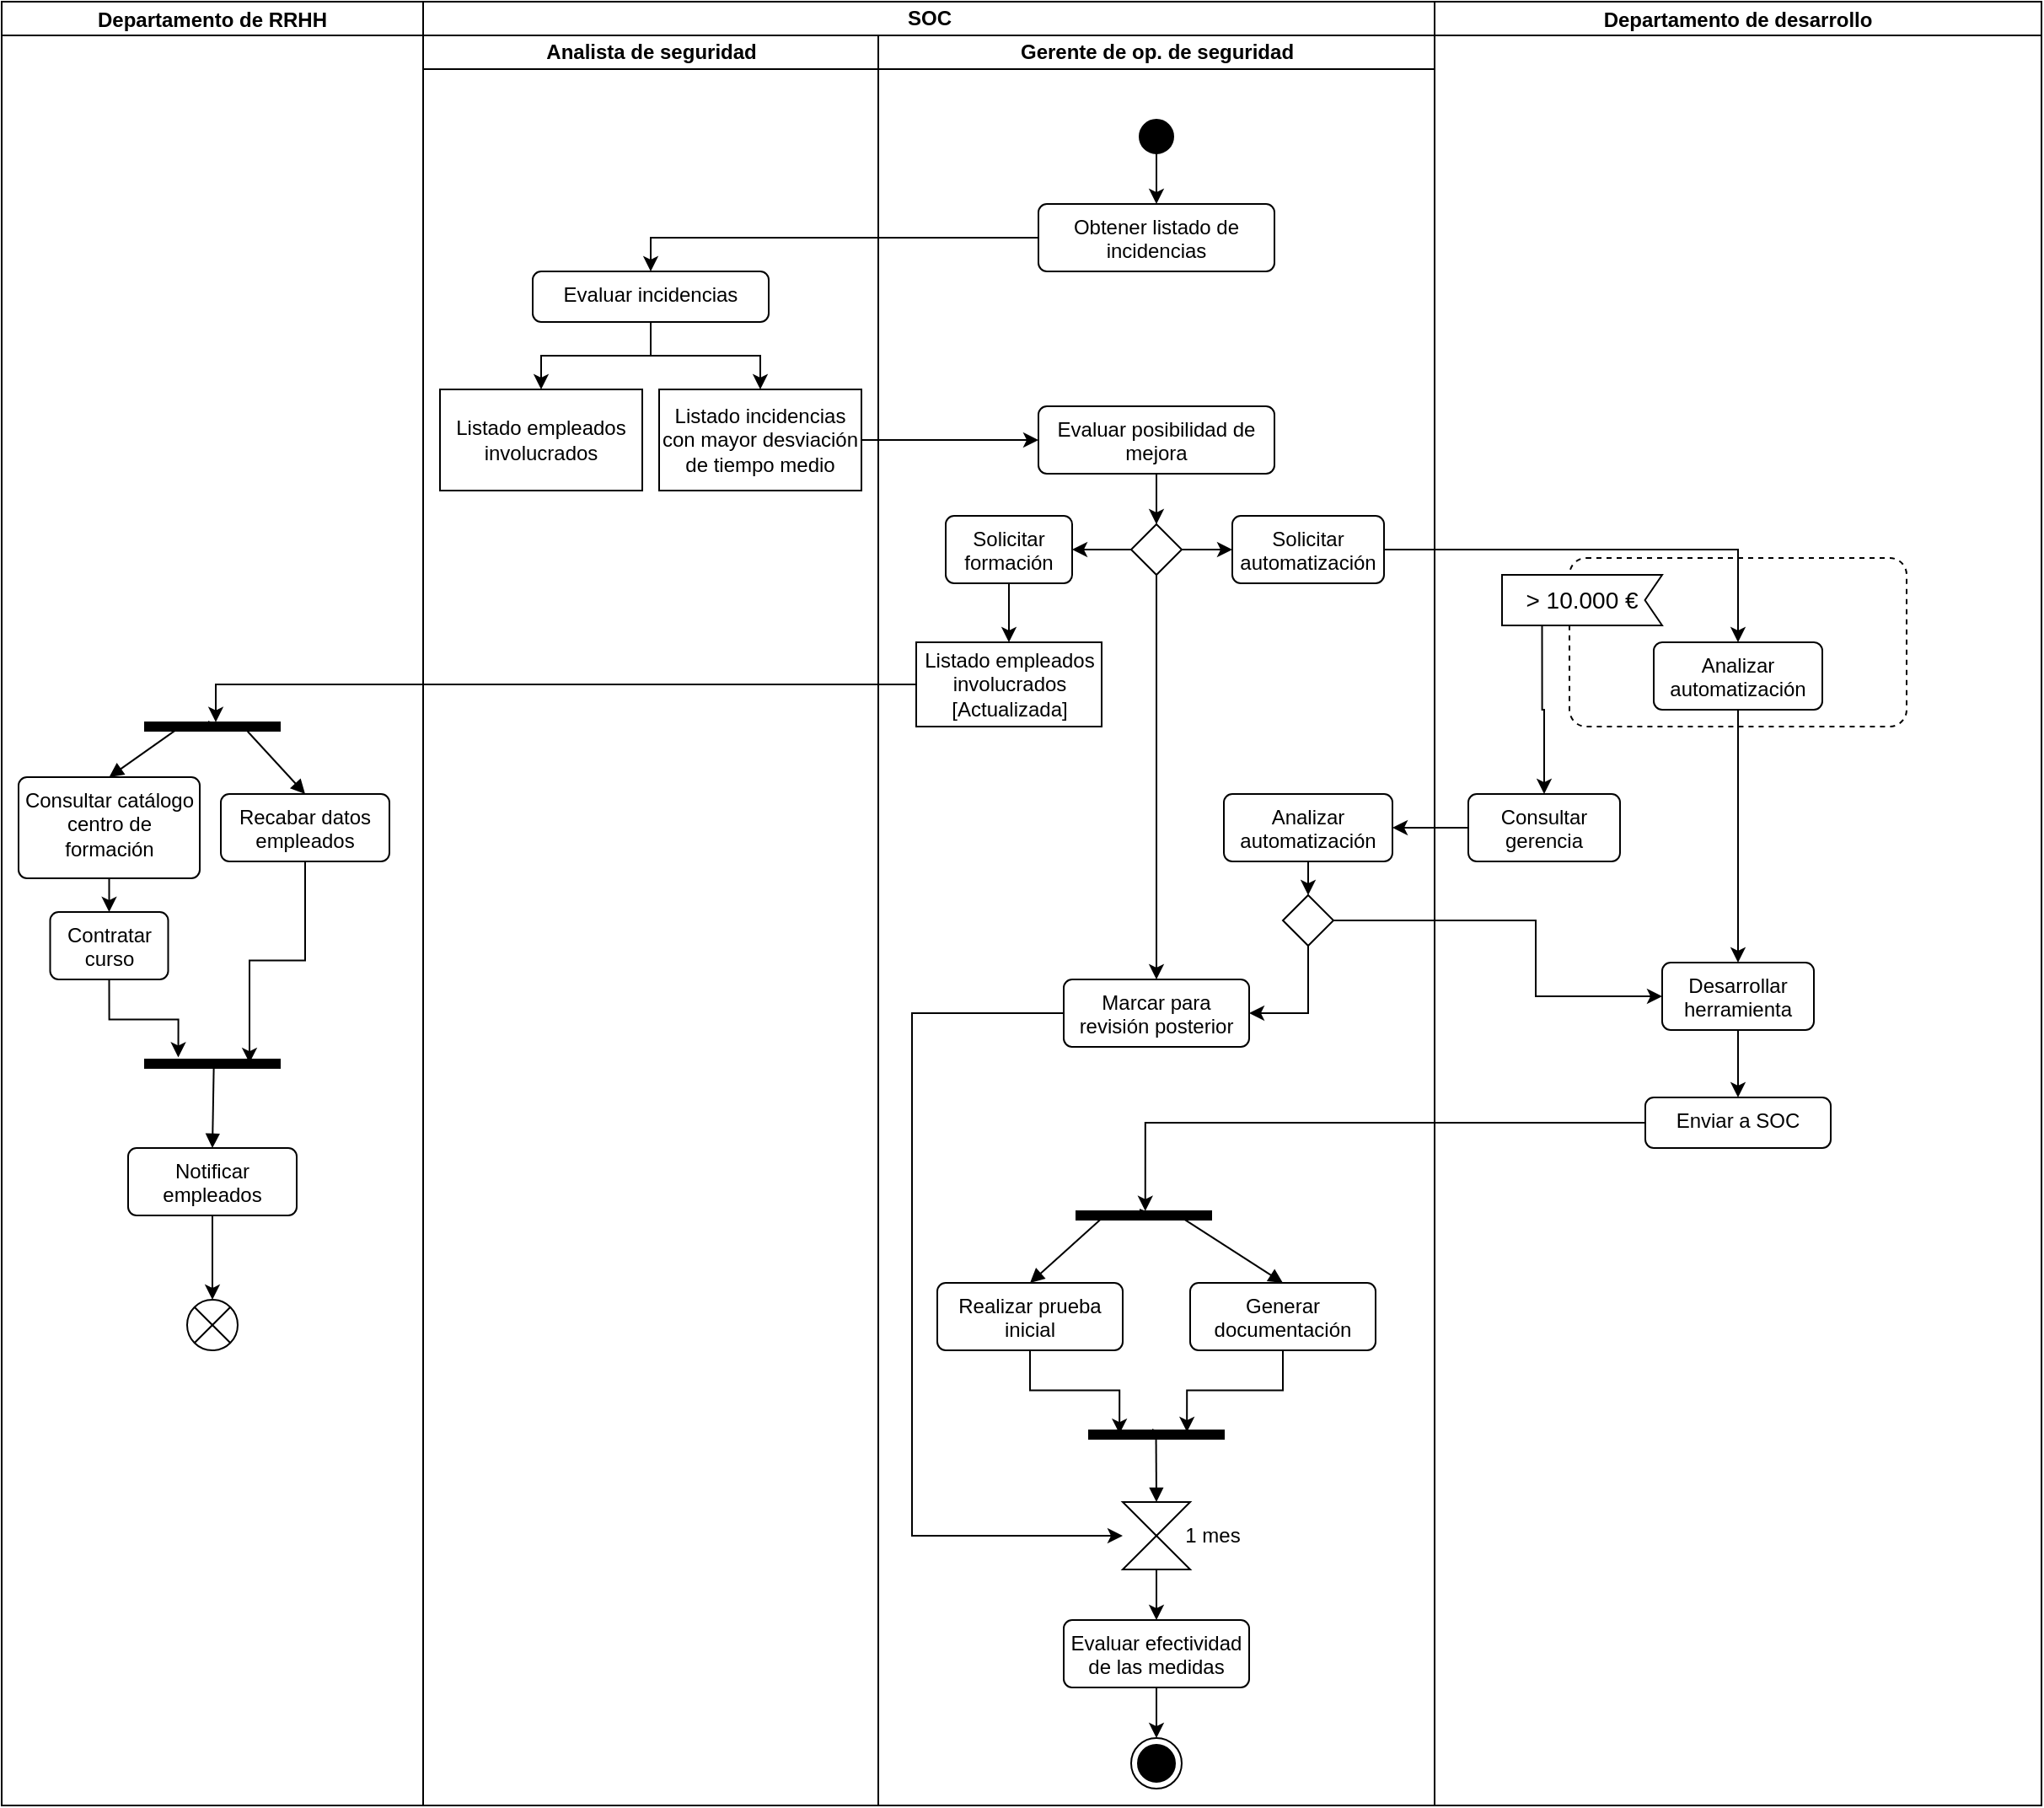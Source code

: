 <mxfile version="26.0.9">
  <diagram name="Página-1" id="P1R4cx2Ud3vtf2QD-WIv">
    <mxGraphModel dx="2206" dy="1351" grid="1" gridSize="10" guides="1" tooltips="1" connect="1" arrows="1" fold="1" page="1" pageScale="1" pageWidth="3300" pageHeight="4681" math="0" shadow="0">
      <root>
        <mxCell id="0" />
        <mxCell id="1" parent="0" />
        <mxCell id="9mjTdynTitgVb2BbLHVz-1" value="SOC" style="swimlane;childLayout=stackLayout;resizeParent=1;resizeParentMax=0;startSize=20;html=1;" vertex="1" parent="1">
          <mxGeometry x="800" y="250" width="600" height="1070" as="geometry" />
        </mxCell>
        <mxCell id="9mjTdynTitgVb2BbLHVz-2" value="Analista de seguridad" style="swimlane;startSize=20;html=1;" vertex="1" parent="9mjTdynTitgVb2BbLHVz-1">
          <mxGeometry y="20" width="270" height="1050" as="geometry" />
        </mxCell>
        <mxCell id="9mjTdynTitgVb2BbLHVz-14" style="edgeStyle=orthogonalEdgeStyle;rounded=0;orthogonalLoop=1;jettySize=auto;html=1;exitX=0.5;exitY=1;exitDx=0;exitDy=0;" edge="1" parent="9mjTdynTitgVb2BbLHVz-2" source="9mjTdynTitgVb2BbLHVz-10" target="9mjTdynTitgVb2BbLHVz-13">
          <mxGeometry relative="1" as="geometry" />
        </mxCell>
        <mxCell id="9mjTdynTitgVb2BbLHVz-15" style="edgeStyle=orthogonalEdgeStyle;rounded=0;orthogonalLoop=1;jettySize=auto;html=1;exitX=0.5;exitY=1;exitDx=0;exitDy=0;entryX=0.5;entryY=0;entryDx=0;entryDy=0;" edge="1" parent="9mjTdynTitgVb2BbLHVz-2" source="9mjTdynTitgVb2BbLHVz-10" target="9mjTdynTitgVb2BbLHVz-12">
          <mxGeometry relative="1" as="geometry" />
        </mxCell>
        <mxCell id="9mjTdynTitgVb2BbLHVz-10" value="Evaluar incidencias" style="html=1;align=center;verticalAlign=top;rounded=1;absoluteArcSize=1;arcSize=10;dashed=0;whiteSpace=wrap;" vertex="1" parent="9mjTdynTitgVb2BbLHVz-2">
          <mxGeometry x="65" y="140" width="140" height="30" as="geometry" />
        </mxCell>
        <mxCell id="9mjTdynTitgVb2BbLHVz-12" value="Listado incidencias con mayor desviación de tiempo medio" style="fontStyle=0;html=1;whiteSpace=wrap;" vertex="1" parent="9mjTdynTitgVb2BbLHVz-2">
          <mxGeometry x="140" y="210" width="120" height="60" as="geometry" />
        </mxCell>
        <mxCell id="9mjTdynTitgVb2BbLHVz-13" value="Listado empleados involucrados" style="fontStyle=0;html=1;whiteSpace=wrap;" vertex="1" parent="9mjTdynTitgVb2BbLHVz-2">
          <mxGeometry x="10" y="210" width="120" height="60" as="geometry" />
        </mxCell>
        <mxCell id="9mjTdynTitgVb2BbLHVz-3" value="Gerente de op. de seguridad" style="swimlane;startSize=20;html=1;" vertex="1" parent="9mjTdynTitgVb2BbLHVz-1">
          <mxGeometry x="270" y="20" width="330" height="1050" as="geometry" />
        </mxCell>
        <mxCell id="9mjTdynTitgVb2BbLHVz-9" style="edgeStyle=orthogonalEdgeStyle;rounded=0;orthogonalLoop=1;jettySize=auto;html=1;exitX=0.5;exitY=1;exitDx=0;exitDy=0;entryX=0.5;entryY=0;entryDx=0;entryDy=0;" edge="1" parent="9mjTdynTitgVb2BbLHVz-3" source="9mjTdynTitgVb2BbLHVz-7" target="9mjTdynTitgVb2BbLHVz-8">
          <mxGeometry relative="1" as="geometry" />
        </mxCell>
        <mxCell id="9mjTdynTitgVb2BbLHVz-7" value="" style="ellipse;fillColor=strokeColor;html=1;" vertex="1" parent="9mjTdynTitgVb2BbLHVz-3">
          <mxGeometry x="155" y="50" width="20" height="20" as="geometry" />
        </mxCell>
        <mxCell id="9mjTdynTitgVb2BbLHVz-8" value="Obtener listado de incidencias" style="html=1;align=center;verticalAlign=top;rounded=1;absoluteArcSize=1;arcSize=10;dashed=0;whiteSpace=wrap;" vertex="1" parent="9mjTdynTitgVb2BbLHVz-3">
          <mxGeometry x="95" y="100" width="140" height="40" as="geometry" />
        </mxCell>
        <mxCell id="9mjTdynTitgVb2BbLHVz-19" style="edgeStyle=orthogonalEdgeStyle;rounded=0;orthogonalLoop=1;jettySize=auto;html=1;exitX=0.5;exitY=1;exitDx=0;exitDy=0;entryX=0.5;entryY=0;entryDx=0;entryDy=0;" edge="1" parent="9mjTdynTitgVb2BbLHVz-3" source="9mjTdynTitgVb2BbLHVz-16" target="9mjTdynTitgVb2BbLHVz-18">
          <mxGeometry relative="1" as="geometry" />
        </mxCell>
        <mxCell id="9mjTdynTitgVb2BbLHVz-16" value="Evaluar posibilidad de mejora" style="html=1;align=center;verticalAlign=top;rounded=1;absoluteArcSize=1;arcSize=10;dashed=0;whiteSpace=wrap;" vertex="1" parent="9mjTdynTitgVb2BbLHVz-3">
          <mxGeometry x="95" y="220" width="140" height="40" as="geometry" />
        </mxCell>
        <mxCell id="9mjTdynTitgVb2BbLHVz-21" style="edgeStyle=orthogonalEdgeStyle;rounded=0;orthogonalLoop=1;jettySize=auto;html=1;exitX=0;exitY=0.5;exitDx=0;exitDy=0;entryX=1;entryY=0.5;entryDx=0;entryDy=0;" edge="1" parent="9mjTdynTitgVb2BbLHVz-3" source="9mjTdynTitgVb2BbLHVz-18" target="9mjTdynTitgVb2BbLHVz-20">
          <mxGeometry relative="1" as="geometry" />
        </mxCell>
        <mxCell id="9mjTdynTitgVb2BbLHVz-45" style="edgeStyle=orthogonalEdgeStyle;rounded=0;orthogonalLoop=1;jettySize=auto;html=1;exitX=1;exitY=0.5;exitDx=0;exitDy=0;entryX=0;entryY=0.5;entryDx=0;entryDy=0;" edge="1" parent="9mjTdynTitgVb2BbLHVz-3" source="9mjTdynTitgVb2BbLHVz-18" target="9mjTdynTitgVb2BbLHVz-44">
          <mxGeometry relative="1" as="geometry" />
        </mxCell>
        <mxCell id="9mjTdynTitgVb2BbLHVz-63" style="edgeStyle=orthogonalEdgeStyle;rounded=0;orthogonalLoop=1;jettySize=auto;html=1;exitX=0.5;exitY=1;exitDx=0;exitDy=0;entryX=0.5;entryY=0;entryDx=0;entryDy=0;" edge="1" parent="9mjTdynTitgVb2BbLHVz-3" source="9mjTdynTitgVb2BbLHVz-18" target="9mjTdynTitgVb2BbLHVz-62">
          <mxGeometry relative="1" as="geometry" />
        </mxCell>
        <mxCell id="9mjTdynTitgVb2BbLHVz-18" value="" style="rhombus;" vertex="1" parent="9mjTdynTitgVb2BbLHVz-3">
          <mxGeometry x="150" y="290" width="30" height="30" as="geometry" />
        </mxCell>
        <mxCell id="9mjTdynTitgVb2BbLHVz-23" style="edgeStyle=orthogonalEdgeStyle;rounded=0;orthogonalLoop=1;jettySize=auto;html=1;exitX=0.5;exitY=1;exitDx=0;exitDy=0;entryX=0.5;entryY=0;entryDx=0;entryDy=0;" edge="1" parent="9mjTdynTitgVb2BbLHVz-3" source="9mjTdynTitgVb2BbLHVz-20" target="9mjTdynTitgVb2BbLHVz-22">
          <mxGeometry relative="1" as="geometry" />
        </mxCell>
        <mxCell id="9mjTdynTitgVb2BbLHVz-20" value="Solicitar formación" style="html=1;align=center;verticalAlign=top;rounded=1;absoluteArcSize=1;arcSize=10;dashed=0;whiteSpace=wrap;" vertex="1" parent="9mjTdynTitgVb2BbLHVz-3">
          <mxGeometry x="40" y="285" width="75" height="40" as="geometry" />
        </mxCell>
        <mxCell id="9mjTdynTitgVb2BbLHVz-22" value="Listado empleados involucrados&lt;div&gt;[Actualizada]&lt;/div&gt;" style="fontStyle=0;html=1;whiteSpace=wrap;" vertex="1" parent="9mjTdynTitgVb2BbLHVz-3">
          <mxGeometry x="22.5" y="360" width="110" height="50" as="geometry" />
        </mxCell>
        <mxCell id="9mjTdynTitgVb2BbLHVz-44" value="Solicitar automatización" style="html=1;align=center;verticalAlign=top;rounded=1;absoluteArcSize=1;arcSize=10;dashed=0;whiteSpace=wrap;" vertex="1" parent="9mjTdynTitgVb2BbLHVz-3">
          <mxGeometry x="210" y="285" width="90" height="40" as="geometry" />
        </mxCell>
        <mxCell id="9mjTdynTitgVb2BbLHVz-59" style="edgeStyle=orthogonalEdgeStyle;rounded=0;orthogonalLoop=1;jettySize=auto;html=1;exitX=0.5;exitY=1;exitDx=0;exitDy=0;entryX=0.5;entryY=0;entryDx=0;entryDy=0;" edge="1" parent="9mjTdynTitgVb2BbLHVz-3" source="9mjTdynTitgVb2BbLHVz-56" target="9mjTdynTitgVb2BbLHVz-58">
          <mxGeometry relative="1" as="geometry" />
        </mxCell>
        <mxCell id="9mjTdynTitgVb2BbLHVz-56" value="Analizar automatización" style="html=1;align=center;verticalAlign=top;rounded=1;absoluteArcSize=1;arcSize=10;dashed=0;whiteSpace=wrap;" vertex="1" parent="9mjTdynTitgVb2BbLHVz-3">
          <mxGeometry x="205" y="450" width="100" height="40" as="geometry" />
        </mxCell>
        <mxCell id="9mjTdynTitgVb2BbLHVz-64" style="edgeStyle=orthogonalEdgeStyle;rounded=0;orthogonalLoop=1;jettySize=auto;html=1;exitX=0.5;exitY=1;exitDx=0;exitDy=0;entryX=1;entryY=0.5;entryDx=0;entryDy=0;" edge="1" parent="9mjTdynTitgVb2BbLHVz-3" source="9mjTdynTitgVb2BbLHVz-58" target="9mjTdynTitgVb2BbLHVz-62">
          <mxGeometry relative="1" as="geometry" />
        </mxCell>
        <mxCell id="9mjTdynTitgVb2BbLHVz-58" value="" style="rhombus;" vertex="1" parent="9mjTdynTitgVb2BbLHVz-3">
          <mxGeometry x="240" y="510" width="30" height="30" as="geometry" />
        </mxCell>
        <mxCell id="9mjTdynTitgVb2BbLHVz-81" style="edgeStyle=orthogonalEdgeStyle;rounded=0;orthogonalLoop=1;jettySize=auto;html=1;exitX=0;exitY=0.5;exitDx=0;exitDy=0;entryX=0;entryY=0.5;entryDx=0;entryDy=0;" edge="1" parent="9mjTdynTitgVb2BbLHVz-3" source="9mjTdynTitgVb2BbLHVz-62" target="9mjTdynTitgVb2BbLHVz-77">
          <mxGeometry relative="1" as="geometry">
            <Array as="points">
              <mxPoint x="20" y="580" />
              <mxPoint x="20" y="890" />
            </Array>
          </mxGeometry>
        </mxCell>
        <mxCell id="9mjTdynTitgVb2BbLHVz-62" value="Marcar para revisión posterior" style="html=1;align=center;verticalAlign=top;rounded=1;absoluteArcSize=1;arcSize=10;dashed=0;whiteSpace=wrap;" vertex="1" parent="9mjTdynTitgVb2BbLHVz-3">
          <mxGeometry x="110" y="560" width="110" height="40" as="geometry" />
        </mxCell>
        <mxCell id="9mjTdynTitgVb2BbLHVz-68" value="v" style="html=1;points=[];perimeter=orthogonalPerimeter;fillColor=strokeColor;rotation=-90;" vertex="1" parent="9mjTdynTitgVb2BbLHVz-3">
          <mxGeometry x="155" y="660" width="5" height="80" as="geometry" />
        </mxCell>
        <mxCell id="9mjTdynTitgVb2BbLHVz-70" value="Realizar prueba inicial" style="html=1;align=center;verticalAlign=top;rounded=1;absoluteArcSize=1;arcSize=10;dashed=0;whiteSpace=wrap;" vertex="1" parent="9mjTdynTitgVb2BbLHVz-3">
          <mxGeometry x="35" y="740" width="110" height="40" as="geometry" />
        </mxCell>
        <mxCell id="9mjTdynTitgVb2BbLHVz-71" value="Generar documentación" style="html=1;align=center;verticalAlign=top;rounded=1;absoluteArcSize=1;arcSize=10;dashed=0;whiteSpace=wrap;" vertex="1" parent="9mjTdynTitgVb2BbLHVz-3">
          <mxGeometry x="185" y="740" width="110" height="40" as="geometry" />
        </mxCell>
        <mxCell id="9mjTdynTitgVb2BbLHVz-72" value="" style="html=1;verticalAlign=bottom;labelBackgroundColor=none;endArrow=block;endFill=1;rounded=0;entryX=0.5;entryY=0;entryDx=0;entryDy=0;exitX=0.589;exitY=0.219;exitDx=0;exitDy=0;exitPerimeter=0;" edge="1" parent="9mjTdynTitgVb2BbLHVz-3" source="9mjTdynTitgVb2BbLHVz-68" target="9mjTdynTitgVb2BbLHVz-70">
          <mxGeometry width="160" relative="1" as="geometry">
            <mxPoint x="-30" y="700" as="sourcePoint" />
            <mxPoint x="130" y="700" as="targetPoint" />
          </mxGeometry>
        </mxCell>
        <mxCell id="9mjTdynTitgVb2BbLHVz-73" value="" style="html=1;verticalAlign=bottom;labelBackgroundColor=none;endArrow=block;endFill=1;rounded=0;entryX=0.5;entryY=0;entryDx=0;entryDy=0;exitX=0.589;exitY=0.747;exitDx=0;exitDy=0;exitPerimeter=0;" edge="1" parent="9mjTdynTitgVb2BbLHVz-3" source="9mjTdynTitgVb2BbLHVz-68" target="9mjTdynTitgVb2BbLHVz-71">
          <mxGeometry width="160" relative="1" as="geometry">
            <mxPoint x="-30" y="700" as="sourcePoint" />
            <mxPoint x="130" y="700" as="targetPoint" />
          </mxGeometry>
        </mxCell>
        <mxCell id="9mjTdynTitgVb2BbLHVz-74" value="v" style="html=1;points=[];perimeter=orthogonalPerimeter;fillColor=strokeColor;rotation=-90;" vertex="1" parent="9mjTdynTitgVb2BbLHVz-3">
          <mxGeometry x="162.5" y="790" width="5" height="80" as="geometry" />
        </mxCell>
        <mxCell id="9mjTdynTitgVb2BbLHVz-75" style="edgeStyle=orthogonalEdgeStyle;rounded=0;orthogonalLoop=1;jettySize=auto;html=1;exitX=0.5;exitY=1;exitDx=0;exitDy=0;entryX=0.589;entryY=0.226;entryDx=0;entryDy=0;entryPerimeter=0;" edge="1" parent="9mjTdynTitgVb2BbLHVz-3" source="9mjTdynTitgVb2BbLHVz-70" target="9mjTdynTitgVb2BbLHVz-74">
          <mxGeometry relative="1" as="geometry" />
        </mxCell>
        <mxCell id="9mjTdynTitgVb2BbLHVz-76" style="edgeStyle=orthogonalEdgeStyle;rounded=0;orthogonalLoop=1;jettySize=auto;html=1;exitX=0.5;exitY=1;exitDx=0;exitDy=0;entryX=0.811;entryY=0.726;entryDx=0;entryDy=0;entryPerimeter=0;" edge="1" parent="9mjTdynTitgVb2BbLHVz-3" source="9mjTdynTitgVb2BbLHVz-71" target="9mjTdynTitgVb2BbLHVz-74">
          <mxGeometry relative="1" as="geometry" />
        </mxCell>
        <mxCell id="9mjTdynTitgVb2BbLHVz-84" style="edgeStyle=orthogonalEdgeStyle;rounded=0;orthogonalLoop=1;jettySize=auto;html=1;exitX=0.5;exitY=1;exitDx=0;exitDy=0;entryX=0.5;entryY=0;entryDx=0;entryDy=0;" edge="1" parent="9mjTdynTitgVb2BbLHVz-3" source="9mjTdynTitgVb2BbLHVz-77" target="9mjTdynTitgVb2BbLHVz-80">
          <mxGeometry relative="1" as="geometry" />
        </mxCell>
        <mxCell id="9mjTdynTitgVb2BbLHVz-77" value="" style="shape=collate;html=1;" vertex="1" parent="9mjTdynTitgVb2BbLHVz-3">
          <mxGeometry x="145" y="870" width="40" height="40" as="geometry" />
        </mxCell>
        <mxCell id="9mjTdynTitgVb2BbLHVz-78" value="1 mes" style="text;html=1;align=center;verticalAlign=middle;resizable=0;points=[];autosize=1;strokeColor=none;fillColor=none;" vertex="1" parent="9mjTdynTitgVb2BbLHVz-3">
          <mxGeometry x="167.5" y="875" width="60" height="30" as="geometry" />
        </mxCell>
        <mxCell id="9mjTdynTitgVb2BbLHVz-79" value="" style="html=1;verticalAlign=bottom;labelBackgroundColor=none;endArrow=block;endFill=1;rounded=0;entryX=0.5;entryY=0;entryDx=0;entryDy=0;exitX=0.589;exitY=0.497;exitDx=0;exitDy=0;exitPerimeter=0;" edge="1" parent="9mjTdynTitgVb2BbLHVz-3" source="9mjTdynTitgVb2BbLHVz-74" target="9mjTdynTitgVb2BbLHVz-77">
          <mxGeometry width="160" relative="1" as="geometry">
            <mxPoint x="145" y="710" as="sourcePoint" />
            <mxPoint x="100" y="750" as="targetPoint" />
          </mxGeometry>
        </mxCell>
        <mxCell id="9mjTdynTitgVb2BbLHVz-83" style="edgeStyle=orthogonalEdgeStyle;rounded=0;orthogonalLoop=1;jettySize=auto;html=1;exitX=0.5;exitY=1;exitDx=0;exitDy=0;entryX=0.5;entryY=0;entryDx=0;entryDy=0;" edge="1" parent="9mjTdynTitgVb2BbLHVz-3" source="9mjTdynTitgVb2BbLHVz-80" target="9mjTdynTitgVb2BbLHVz-82">
          <mxGeometry relative="1" as="geometry" />
        </mxCell>
        <mxCell id="9mjTdynTitgVb2BbLHVz-80" value="Evaluar efectividad de las medidas" style="html=1;align=center;verticalAlign=top;rounded=1;absoluteArcSize=1;arcSize=10;dashed=0;whiteSpace=wrap;" vertex="1" parent="9mjTdynTitgVb2BbLHVz-3">
          <mxGeometry x="110" y="940" width="110" height="40" as="geometry" />
        </mxCell>
        <mxCell id="9mjTdynTitgVb2BbLHVz-82" value="" style="ellipse;html=1;shape=endState;fillColor=strokeColor;" vertex="1" parent="9mjTdynTitgVb2BbLHVz-3">
          <mxGeometry x="150" y="1010" width="30" height="30" as="geometry" />
        </mxCell>
        <mxCell id="9mjTdynTitgVb2BbLHVz-11" style="edgeStyle=orthogonalEdgeStyle;rounded=0;orthogonalLoop=1;jettySize=auto;html=1;exitX=0;exitY=0.5;exitDx=0;exitDy=0;entryX=0.5;entryY=0;entryDx=0;entryDy=0;" edge="1" parent="9mjTdynTitgVb2BbLHVz-1" source="9mjTdynTitgVb2BbLHVz-8" target="9mjTdynTitgVb2BbLHVz-10">
          <mxGeometry relative="1" as="geometry" />
        </mxCell>
        <mxCell id="9mjTdynTitgVb2BbLHVz-17" style="edgeStyle=orthogonalEdgeStyle;rounded=0;orthogonalLoop=1;jettySize=auto;html=1;exitX=1;exitY=0.5;exitDx=0;exitDy=0;" edge="1" parent="9mjTdynTitgVb2BbLHVz-1" source="9mjTdynTitgVb2BbLHVz-12" target="9mjTdynTitgVb2BbLHVz-16">
          <mxGeometry relative="1" as="geometry" />
        </mxCell>
        <mxCell id="9mjTdynTitgVb2BbLHVz-5" value="Departamento de desarrollo" style="swimlane;startSize=20;" vertex="1" parent="1">
          <mxGeometry x="1400" y="250" width="360" height="1070" as="geometry" />
        </mxCell>
        <mxCell id="9mjTdynTitgVb2BbLHVz-48" value="" style="html=1;align=center;verticalAlign=top;rounded=1;absoluteArcSize=1;arcSize=20;dashed=1;whiteSpace=wrap;" vertex="1" parent="9mjTdynTitgVb2BbLHVz-5">
          <mxGeometry x="80" y="330" width="200" height="100" as="geometry" />
        </mxCell>
        <mxCell id="9mjTdynTitgVb2BbLHVz-54" style="edgeStyle=orthogonalEdgeStyle;rounded=0;orthogonalLoop=1;jettySize=auto;html=1;exitX=0.5;exitY=1;exitDx=0;exitDy=0;entryX=0.5;entryY=0;entryDx=0;entryDy=0;" edge="1" parent="9mjTdynTitgVb2BbLHVz-5" source="9mjTdynTitgVb2BbLHVz-46" target="9mjTdynTitgVb2BbLHVz-49">
          <mxGeometry relative="1" as="geometry" />
        </mxCell>
        <mxCell id="9mjTdynTitgVb2BbLHVz-46" value="Analizar automatización" style="html=1;align=center;verticalAlign=top;rounded=1;absoluteArcSize=1;arcSize=10;dashed=0;whiteSpace=wrap;" vertex="1" parent="9mjTdynTitgVb2BbLHVz-5">
          <mxGeometry x="130" y="380" width="100" height="40" as="geometry" />
        </mxCell>
        <mxCell id="9mjTdynTitgVb2BbLHVz-66" style="edgeStyle=orthogonalEdgeStyle;rounded=0;orthogonalLoop=1;jettySize=auto;html=1;exitX=0.5;exitY=1;exitDx=0;exitDy=0;" edge="1" parent="9mjTdynTitgVb2BbLHVz-5" source="9mjTdynTitgVb2BbLHVz-49" target="9mjTdynTitgVb2BbLHVz-65">
          <mxGeometry relative="1" as="geometry" />
        </mxCell>
        <mxCell id="9mjTdynTitgVb2BbLHVz-49" value="Desarrollar herramienta" style="html=1;align=center;verticalAlign=top;rounded=1;absoluteArcSize=1;arcSize=10;dashed=0;whiteSpace=wrap;" vertex="1" parent="9mjTdynTitgVb2BbLHVz-5">
          <mxGeometry x="135" y="570" width="90" height="40" as="geometry" />
        </mxCell>
        <mxCell id="9mjTdynTitgVb2BbLHVz-53" style="edgeStyle=orthogonalEdgeStyle;rounded=0;orthogonalLoop=1;jettySize=auto;html=1;exitX=0;exitY=0;exitDx=71.25;exitDy=30;exitPerimeter=0;entryX=0.5;entryY=0;entryDx=0;entryDy=0;" edge="1" parent="9mjTdynTitgVb2BbLHVz-5" source="9mjTdynTitgVb2BbLHVz-51" target="9mjTdynTitgVb2BbLHVz-52">
          <mxGeometry relative="1" as="geometry" />
        </mxCell>
        <mxCell id="9mjTdynTitgVb2BbLHVz-51" value="&amp;gt; 10.000 €" style="html=1;shape=mxgraph.infographic.ribbonSimple;notch1=10.22;notch2=0;align=center;verticalAlign=middle;fontSize=14;fontStyle=0;fillColor=#FFFFFF;whiteSpace=wrap;flipH=1;" vertex="1" parent="9mjTdynTitgVb2BbLHVz-5">
          <mxGeometry x="40" y="340" width="95" height="30" as="geometry" />
        </mxCell>
        <mxCell id="9mjTdynTitgVb2BbLHVz-52" value="Consultar gerencia" style="html=1;align=center;verticalAlign=top;rounded=1;absoluteArcSize=1;arcSize=10;dashed=0;whiteSpace=wrap;" vertex="1" parent="9mjTdynTitgVb2BbLHVz-5">
          <mxGeometry x="20" y="470" width="90" height="40" as="geometry" />
        </mxCell>
        <mxCell id="9mjTdynTitgVb2BbLHVz-65" value="Enviar a SOC" style="html=1;align=center;verticalAlign=top;rounded=1;absoluteArcSize=1;arcSize=10;dashed=0;whiteSpace=wrap;" vertex="1" parent="9mjTdynTitgVb2BbLHVz-5">
          <mxGeometry x="125" y="650" width="110" height="30" as="geometry" />
        </mxCell>
        <mxCell id="9mjTdynTitgVb2BbLHVz-6" value="Departamento de RRHH" style="swimlane;startSize=20;" vertex="1" parent="1">
          <mxGeometry x="550" y="250" width="250" height="1070" as="geometry" />
        </mxCell>
        <mxCell id="9mjTdynTitgVb2BbLHVz-24" value="v" style="html=1;points=[];perimeter=orthogonalPerimeter;fillColor=strokeColor;rotation=-90;" vertex="1" parent="9mjTdynTitgVb2BbLHVz-6">
          <mxGeometry x="122.5" y="390" width="5" height="80" as="geometry" />
        </mxCell>
        <mxCell id="9mjTdynTitgVb2BbLHVz-27" value="Recabar datos empleados" style="html=1;align=center;verticalAlign=top;rounded=1;absoluteArcSize=1;arcSize=10;dashed=0;whiteSpace=wrap;" vertex="1" parent="9mjTdynTitgVb2BbLHVz-6">
          <mxGeometry x="130" y="470" width="100" height="40" as="geometry" />
        </mxCell>
        <mxCell id="9mjTdynTitgVb2BbLHVz-30" style="edgeStyle=orthogonalEdgeStyle;rounded=0;orthogonalLoop=1;jettySize=auto;html=1;exitX=0.5;exitY=1;exitDx=0;exitDy=0;entryX=0.5;entryY=0;entryDx=0;entryDy=0;" edge="1" parent="9mjTdynTitgVb2BbLHVz-6" source="9mjTdynTitgVb2BbLHVz-28" target="9mjTdynTitgVb2BbLHVz-29">
          <mxGeometry relative="1" as="geometry" />
        </mxCell>
        <mxCell id="9mjTdynTitgVb2BbLHVz-28" value="Consultar catálogo centro de formación" style="html=1;align=center;verticalAlign=top;rounded=1;absoluteArcSize=1;arcSize=10;dashed=0;whiteSpace=wrap;" vertex="1" parent="9mjTdynTitgVb2BbLHVz-6">
          <mxGeometry x="10" y="460" width="107.5" height="60" as="geometry" />
        </mxCell>
        <mxCell id="9mjTdynTitgVb2BbLHVz-29" value="Contratar curso" style="html=1;align=center;verticalAlign=top;rounded=1;absoluteArcSize=1;arcSize=10;dashed=0;whiteSpace=wrap;" vertex="1" parent="9mjTdynTitgVb2BbLHVz-6">
          <mxGeometry x="28.75" y="540" width="70" height="40" as="geometry" />
        </mxCell>
        <mxCell id="9mjTdynTitgVb2BbLHVz-31" value="" style="html=1;points=[];perimeter=orthogonalPerimeter;fillColor=strokeColor;rotation=-90;" vertex="1" parent="9mjTdynTitgVb2BbLHVz-6">
          <mxGeometry x="122.5" y="590" width="5" height="80" as="geometry" />
        </mxCell>
        <mxCell id="9mjTdynTitgVb2BbLHVz-35" value="" style="html=1;verticalAlign=bottom;labelBackgroundColor=none;endArrow=block;endFill=1;rounded=0;entryX=0.5;entryY=0;entryDx=0;entryDy=0;exitX=0.144;exitY=0.233;exitDx=0;exitDy=0;exitPerimeter=0;" edge="1" parent="9mjTdynTitgVb2BbLHVz-6" source="9mjTdynTitgVb2BbLHVz-24" target="9mjTdynTitgVb2BbLHVz-28">
          <mxGeometry width="160" relative="1" as="geometry">
            <mxPoint x="270" y="480" as="sourcePoint" />
            <mxPoint x="430" y="480" as="targetPoint" />
          </mxGeometry>
        </mxCell>
        <mxCell id="9mjTdynTitgVb2BbLHVz-36" value="" style="html=1;verticalAlign=bottom;labelBackgroundColor=none;endArrow=block;endFill=1;rounded=0;entryX=0.5;entryY=0;entryDx=0;entryDy=0;exitX=-0.078;exitY=0.761;exitDx=0;exitDy=0;exitPerimeter=0;" edge="1" parent="9mjTdynTitgVb2BbLHVz-6" source="9mjTdynTitgVb2BbLHVz-24" target="9mjTdynTitgVb2BbLHVz-27">
          <mxGeometry width="160" relative="1" as="geometry">
            <mxPoint x="295" y="490" as="sourcePoint" />
            <mxPoint x="455" y="490" as="targetPoint" />
          </mxGeometry>
        </mxCell>
        <mxCell id="9mjTdynTitgVb2BbLHVz-43" style="edgeStyle=orthogonalEdgeStyle;rounded=0;orthogonalLoop=1;jettySize=auto;html=1;exitX=0.5;exitY=1;exitDx=0;exitDy=0;entryX=0.5;entryY=0;entryDx=0;entryDy=0;" edge="1" parent="9mjTdynTitgVb2BbLHVz-6" source="9mjTdynTitgVb2BbLHVz-37" target="9mjTdynTitgVb2BbLHVz-42">
          <mxGeometry relative="1" as="geometry" />
        </mxCell>
        <mxCell id="9mjTdynTitgVb2BbLHVz-37" value="Notificar empleados" style="html=1;align=center;verticalAlign=top;rounded=1;absoluteArcSize=1;arcSize=10;dashed=0;whiteSpace=wrap;" vertex="1" parent="9mjTdynTitgVb2BbLHVz-6">
          <mxGeometry x="75" y="680" width="100" height="40" as="geometry" />
        </mxCell>
        <mxCell id="9mjTdynTitgVb2BbLHVz-38" value="" style="html=1;verticalAlign=bottom;labelBackgroundColor=none;endArrow=block;endFill=1;rounded=0;entryX=0.5;entryY=0;entryDx=0;entryDy=0;exitX=0.811;exitY=0.511;exitDx=0;exitDy=0;exitPerimeter=0;" edge="1" parent="9mjTdynTitgVb2BbLHVz-6" source="9mjTdynTitgVb2BbLHVz-31" target="9mjTdynTitgVb2BbLHVz-37">
          <mxGeometry width="160" relative="1" as="geometry">
            <mxPoint x="156" y="443" as="sourcePoint" />
            <mxPoint x="190" y="480" as="targetPoint" />
          </mxGeometry>
        </mxCell>
        <mxCell id="9mjTdynTitgVb2BbLHVz-39" style="edgeStyle=orthogonalEdgeStyle;rounded=0;orthogonalLoop=1;jettySize=auto;html=1;exitX=0.5;exitY=1;exitDx=0;exitDy=0;entryX=1.256;entryY=0.247;entryDx=0;entryDy=0;entryPerimeter=0;" edge="1" parent="9mjTdynTitgVb2BbLHVz-6" source="9mjTdynTitgVb2BbLHVz-29" target="9mjTdynTitgVb2BbLHVz-31">
          <mxGeometry relative="1" as="geometry" />
        </mxCell>
        <mxCell id="9mjTdynTitgVb2BbLHVz-40" style="edgeStyle=orthogonalEdgeStyle;rounded=0;orthogonalLoop=1;jettySize=auto;html=1;exitX=0.5;exitY=1;exitDx=0;exitDy=0;entryX=0.589;entryY=0.775;entryDx=0;entryDy=0;entryPerimeter=0;" edge="1" parent="9mjTdynTitgVb2BbLHVz-6" source="9mjTdynTitgVb2BbLHVz-27" target="9mjTdynTitgVb2BbLHVz-31">
          <mxGeometry relative="1" as="geometry" />
        </mxCell>
        <mxCell id="9mjTdynTitgVb2BbLHVz-42" value="" style="shape=sumEllipse;perimeter=ellipsePerimeter;html=1;backgroundOutline=1;" vertex="1" parent="9mjTdynTitgVb2BbLHVz-6">
          <mxGeometry x="110" y="770" width="30" height="30" as="geometry" />
        </mxCell>
        <mxCell id="9mjTdynTitgVb2BbLHVz-26" style="edgeStyle=orthogonalEdgeStyle;rounded=0;orthogonalLoop=1;jettySize=auto;html=1;exitX=0;exitY=0.5;exitDx=0;exitDy=0;entryX=1.033;entryY=0.525;entryDx=0;entryDy=0;entryPerimeter=0;" edge="1" parent="1" source="9mjTdynTitgVb2BbLHVz-22" target="9mjTdynTitgVb2BbLHVz-24">
          <mxGeometry relative="1" as="geometry" />
        </mxCell>
        <mxCell id="9mjTdynTitgVb2BbLHVz-47" style="edgeStyle=orthogonalEdgeStyle;rounded=0;orthogonalLoop=1;jettySize=auto;html=1;exitX=1;exitY=0.5;exitDx=0;exitDy=0;" edge="1" parent="1" source="9mjTdynTitgVb2BbLHVz-44" target="9mjTdynTitgVb2BbLHVz-46">
          <mxGeometry relative="1" as="geometry" />
        </mxCell>
        <mxCell id="9mjTdynTitgVb2BbLHVz-57" style="edgeStyle=orthogonalEdgeStyle;rounded=0;orthogonalLoop=1;jettySize=auto;html=1;exitX=0;exitY=0.5;exitDx=0;exitDy=0;entryX=1;entryY=0.5;entryDx=0;entryDy=0;" edge="1" parent="1" source="9mjTdynTitgVb2BbLHVz-52" target="9mjTdynTitgVb2BbLHVz-56">
          <mxGeometry relative="1" as="geometry" />
        </mxCell>
        <mxCell id="9mjTdynTitgVb2BbLHVz-60" style="edgeStyle=orthogonalEdgeStyle;rounded=0;orthogonalLoop=1;jettySize=auto;html=1;exitX=1;exitY=0.5;exitDx=0;exitDy=0;entryX=0;entryY=0.5;entryDx=0;entryDy=0;" edge="1" parent="1" source="9mjTdynTitgVb2BbLHVz-58" target="9mjTdynTitgVb2BbLHVz-49">
          <mxGeometry relative="1" as="geometry">
            <Array as="points">
              <mxPoint x="1460" y="795" />
              <mxPoint x="1460" y="840" />
            </Array>
          </mxGeometry>
        </mxCell>
        <mxCell id="9mjTdynTitgVb2BbLHVz-69" style="edgeStyle=orthogonalEdgeStyle;rounded=0;orthogonalLoop=1;jettySize=auto;html=1;exitX=0;exitY=0.5;exitDx=0;exitDy=0;entryX=1.033;entryY=0.511;entryDx=0;entryDy=0;entryPerimeter=0;" edge="1" parent="1" source="9mjTdynTitgVb2BbLHVz-65" target="9mjTdynTitgVb2BbLHVz-68">
          <mxGeometry relative="1" as="geometry" />
        </mxCell>
      </root>
    </mxGraphModel>
  </diagram>
</mxfile>
